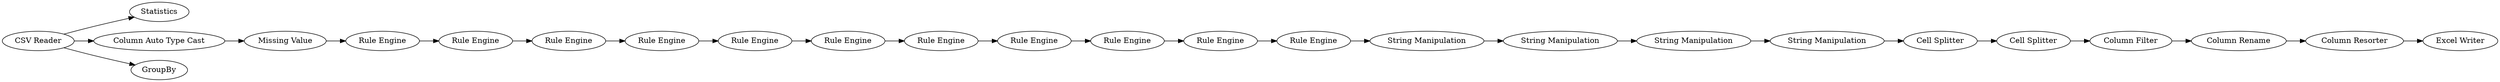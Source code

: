 digraph {
	1 [label="CSV Reader"]
	2 [label=Statistics]
	7 [label="Column Auto Type Cast"]
	8 [label=GroupBy]
	16 [label="Missing Value"]
	21 [label="Excel Writer"]
	22 [label="String Manipulation"]
	23 [label="String Manipulation"]
	24 [label="Rule Engine"]
	25 [label="Rule Engine"]
	26 [label="Rule Engine"]
	27 [label="Rule Engine"]
	28 [label="Rule Engine"]
	29 [label="Rule Engine"]
	30 [label="String Manipulation"]
	31 [label="String Manipulation"]
	32 [label="Cell Splitter"]
	33 [label="Cell Splitter"]
	34 [label="Column Filter"]
	35 [label="Column Rename"]
	36 [label="Column Resorter"]
	37 [label="Rule Engine"]
	38 [label="Rule Engine"]
	39 [label="Rule Engine"]
	40 [label="Rule Engine"]
	41 [label="Rule Engine"]
	1 -> 2
	1 -> 7
	1 -> 8
	7 -> 16
	16 -> 24
	22 -> 23
	23 -> 30
	24 -> 25
	25 -> 26
	26 -> 27
	27 -> 28
	28 -> 29
	29 -> 37
	30 -> 31
	31 -> 32
	32 -> 33
	33 -> 34
	34 -> 35
	35 -> 36
	36 -> 21
	37 -> 38
	38 -> 39
	39 -> 40
	40 -> 41
	41 -> 22
	rankdir=LR
}
